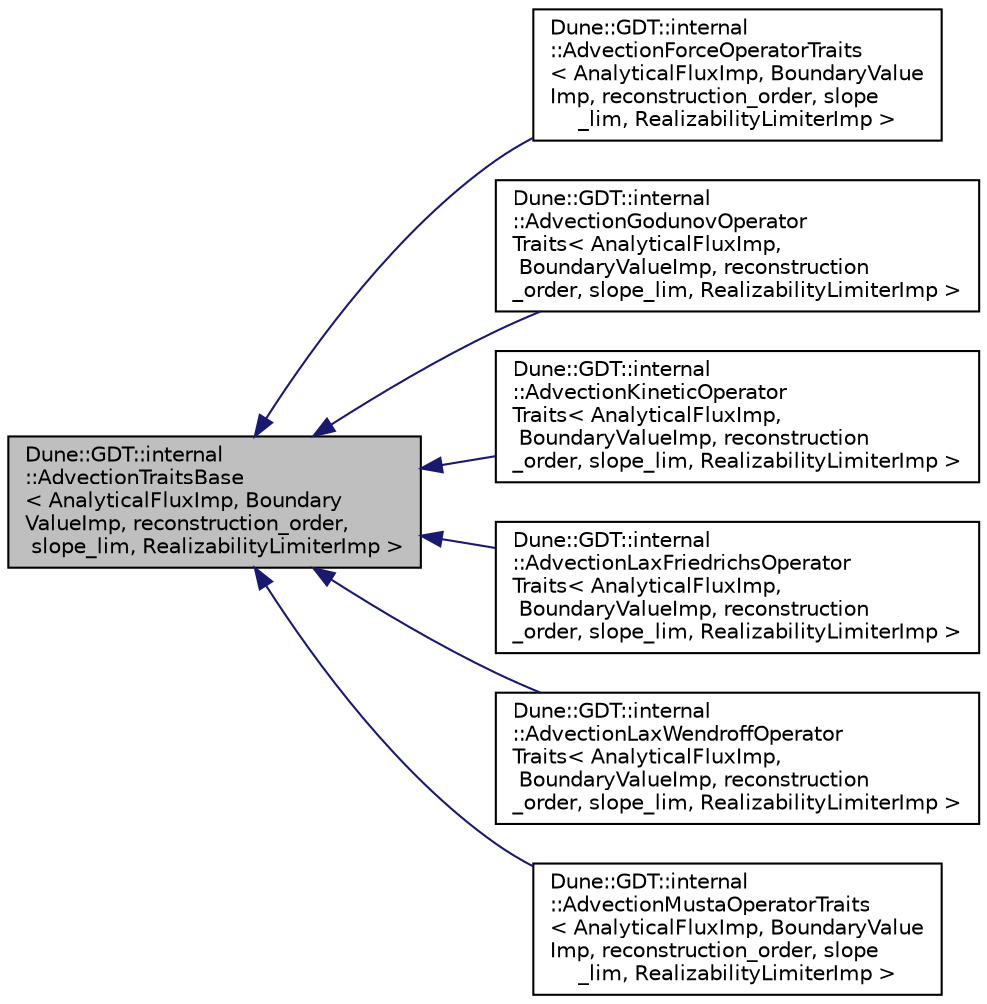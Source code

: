digraph "Dune::GDT::internal::AdvectionTraitsBase&lt; AnalyticalFluxImp, BoundaryValueImp, reconstruction_order, slope_lim, RealizabilityLimiterImp &gt;"
{
  edge [fontname="Helvetica",fontsize="10",labelfontname="Helvetica",labelfontsize="10"];
  node [fontname="Helvetica",fontsize="10",shape=record];
  rankdir="LR";
  Node0 [label="Dune::GDT::internal\l::AdvectionTraitsBase\l\< AnalyticalFluxImp, Boundary\lValueImp, reconstruction_order,\l slope_lim, RealizabilityLimiterImp \>",height=0.2,width=0.4,color="black", fillcolor="grey75", style="filled", fontcolor="black"];
  Node0 -> Node1 [dir="back",color="midnightblue",fontsize="10",style="solid",fontname="Helvetica"];
  Node1 [label="Dune::GDT::internal\l::AdvectionForceOperatorTraits\l\< AnalyticalFluxImp, BoundaryValue\lImp, reconstruction_order, slope\l_lim, RealizabilityLimiterImp \>",height=0.2,width=0.4,color="black", fillcolor="white", style="filled",URL="$a02046.html"];
  Node0 -> Node2 [dir="back",color="midnightblue",fontsize="10",style="solid",fontname="Helvetica"];
  Node2 [label="Dune::GDT::internal\l::AdvectionGodunovOperator\lTraits\< AnalyticalFluxImp,\l BoundaryValueImp, reconstruction\l_order, slope_lim, RealizabilityLimiterImp \>",height=0.2,width=0.4,color="black", fillcolor="white", style="filled",URL="$a02054.html"];
  Node0 -> Node3 [dir="back",color="midnightblue",fontsize="10",style="solid",fontname="Helvetica"];
  Node3 [label="Dune::GDT::internal\l::AdvectionKineticOperator\lTraits\< AnalyticalFluxImp,\l BoundaryValueImp, reconstruction\l_order, slope_lim, RealizabilityLimiterImp \>",height=0.2,width=0.4,color="black", fillcolor="white", style="filled",URL="$a02062.html"];
  Node0 -> Node4 [dir="back",color="midnightblue",fontsize="10",style="solid",fontname="Helvetica"];
  Node4 [label="Dune::GDT::internal\l::AdvectionLaxFriedrichsOperator\lTraits\< AnalyticalFluxImp,\l BoundaryValueImp, reconstruction\l_order, slope_lim, RealizabilityLimiterImp \>",height=0.2,width=0.4,color="black", fillcolor="white", style="filled",URL="$a02070.html"];
  Node0 -> Node5 [dir="back",color="midnightblue",fontsize="10",style="solid",fontname="Helvetica"];
  Node5 [label="Dune::GDT::internal\l::AdvectionLaxWendroffOperator\lTraits\< AnalyticalFluxImp,\l BoundaryValueImp, reconstruction\l_order, slope_lim, RealizabilityLimiterImp \>",height=0.2,width=0.4,color="black", fillcolor="white", style="filled",URL="$a02078.html"];
  Node0 -> Node6 [dir="back",color="midnightblue",fontsize="10",style="solid",fontname="Helvetica"];
  Node6 [label="Dune::GDT::internal\l::AdvectionMustaOperatorTraits\l\< AnalyticalFluxImp, BoundaryValue\lImp, reconstruction_order, slope\l_lim, RealizabilityLimiterImp \>",height=0.2,width=0.4,color="black", fillcolor="white", style="filled",URL="$a02086.html"];
}
